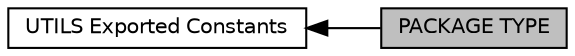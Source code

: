 digraph "PACKAGE TYPE"
{
  edge [fontname="Helvetica",fontsize="10",labelfontname="Helvetica",labelfontsize="10"];
  node [fontname="Helvetica",fontsize="10",shape=box];
  rankdir=LR;
  Node1 [label="PACKAGE TYPE",height=0.2,width=0.4,color="black", fillcolor="grey75", style="filled", fontcolor="black",tooltip=" "];
  Node2 [label="UTILS Exported Constants",height=0.2,width=0.4,color="black", fillcolor="white", style="filled",URL="$group__UTILS__LL__Exported__Constants.html",tooltip=" "];
  Node2->Node1 [shape=plaintext, dir="back", style="solid"];
}
